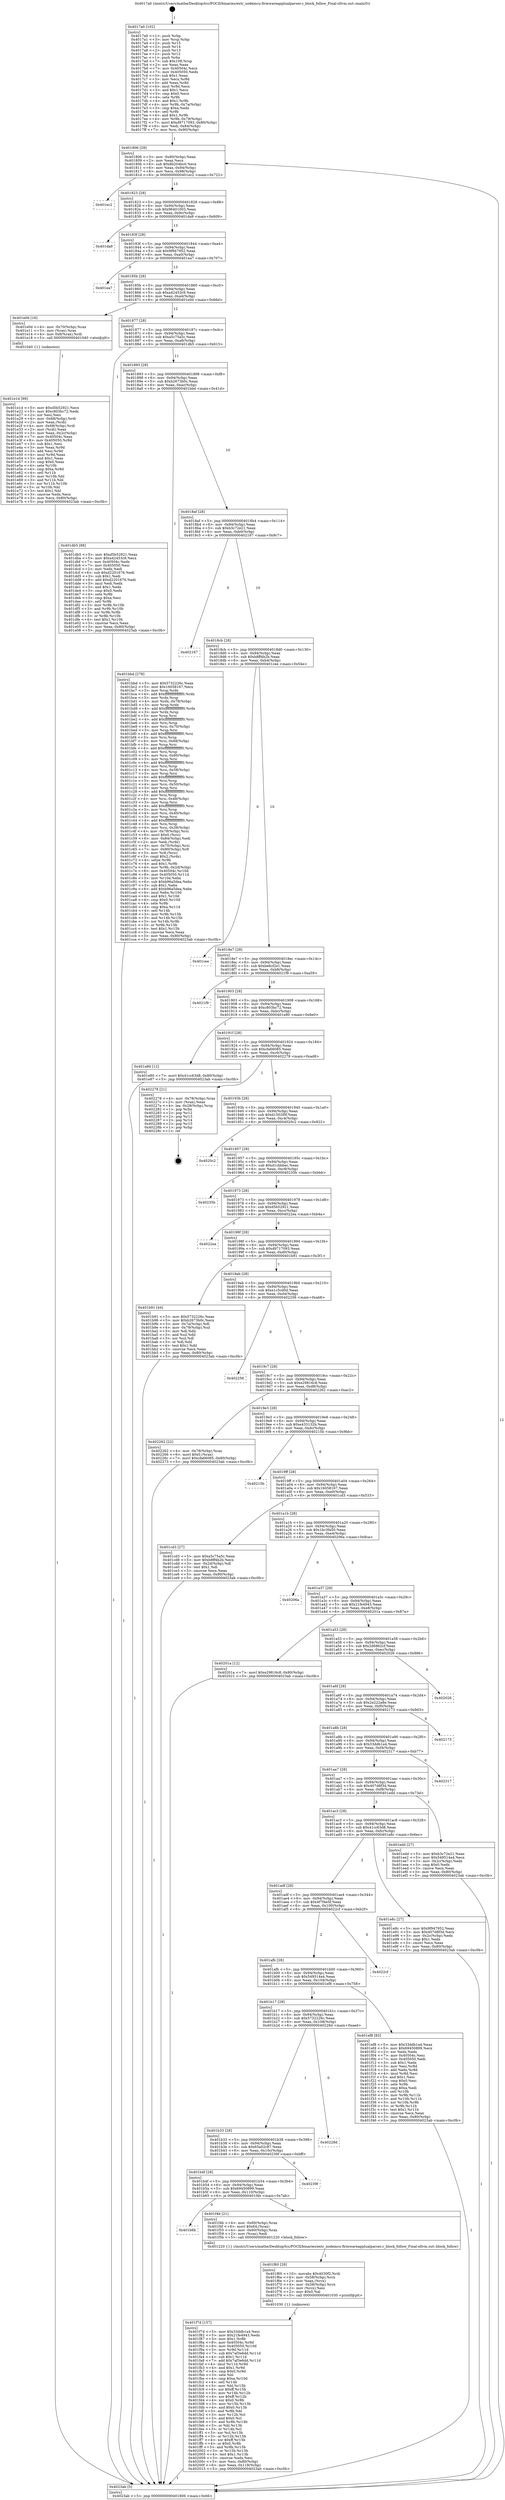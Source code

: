 digraph "0x4017a0" {
  label = "0x4017a0 (/mnt/c/Users/mathe/Desktop/tcc/POCII/binaries/extr_nodemcu-firmwareapplualparser.c_block_follow_Final-ollvm.out::main(0))"
  labelloc = "t"
  node[shape=record]

  Entry [label="",width=0.3,height=0.3,shape=circle,fillcolor=black,style=filled]
  "0x401806" [label="{
     0x401806 [29]\l
     | [instrs]\l
     &nbsp;&nbsp;0x401806 \<+3\>: mov -0x80(%rbp),%eax\l
     &nbsp;&nbsp;0x401809 \<+2\>: mov %eax,%ecx\l
     &nbsp;&nbsp;0x40180b \<+6\>: sub $0x8b204bc0,%ecx\l
     &nbsp;&nbsp;0x401811 \<+6\>: mov %eax,-0x94(%rbp)\l
     &nbsp;&nbsp;0x401817 \<+6\>: mov %ecx,-0x98(%rbp)\l
     &nbsp;&nbsp;0x40181d \<+6\>: je 0000000000401ec2 \<main+0x722\>\l
  }"]
  "0x401ec2" [label="{
     0x401ec2\l
  }", style=dashed]
  "0x401823" [label="{
     0x401823 [28]\l
     | [instrs]\l
     &nbsp;&nbsp;0x401823 \<+5\>: jmp 0000000000401828 \<main+0x88\>\l
     &nbsp;&nbsp;0x401828 \<+6\>: mov -0x94(%rbp),%eax\l
     &nbsp;&nbsp;0x40182e \<+5\>: sub $0x96401003,%eax\l
     &nbsp;&nbsp;0x401833 \<+6\>: mov %eax,-0x9c(%rbp)\l
     &nbsp;&nbsp;0x401839 \<+6\>: je 0000000000401da9 \<main+0x609\>\l
  }"]
  Exit [label="",width=0.3,height=0.3,shape=circle,fillcolor=black,style=filled,peripheries=2]
  "0x401da9" [label="{
     0x401da9\l
  }", style=dashed]
  "0x40183f" [label="{
     0x40183f [28]\l
     | [instrs]\l
     &nbsp;&nbsp;0x40183f \<+5\>: jmp 0000000000401844 \<main+0xa4\>\l
     &nbsp;&nbsp;0x401844 \<+6\>: mov -0x94(%rbp),%eax\l
     &nbsp;&nbsp;0x40184a \<+5\>: sub $0x9f947952,%eax\l
     &nbsp;&nbsp;0x40184f \<+6\>: mov %eax,-0xa0(%rbp)\l
     &nbsp;&nbsp;0x401855 \<+6\>: je 0000000000401ea7 \<main+0x707\>\l
  }"]
  "0x401f7d" [label="{
     0x401f7d [157]\l
     | [instrs]\l
     &nbsp;&nbsp;0x401f7d \<+5\>: mov $0x33ddb1a4,%esi\l
     &nbsp;&nbsp;0x401f82 \<+5\>: mov $0x21fe4943,%edx\l
     &nbsp;&nbsp;0x401f87 \<+3\>: mov $0x1,%r8b\l
     &nbsp;&nbsp;0x401f8a \<+8\>: mov 0x40504c,%r9d\l
     &nbsp;&nbsp;0x401f92 \<+8\>: mov 0x405050,%r10d\l
     &nbsp;&nbsp;0x401f9a \<+3\>: mov %r9d,%r11d\l
     &nbsp;&nbsp;0x401f9d \<+7\>: sub $0x7af3e6dd,%r11d\l
     &nbsp;&nbsp;0x401fa4 \<+4\>: sub $0x1,%r11d\l
     &nbsp;&nbsp;0x401fa8 \<+7\>: add $0x7af3e6dd,%r11d\l
     &nbsp;&nbsp;0x401faf \<+4\>: imul %r11d,%r9d\l
     &nbsp;&nbsp;0x401fb3 \<+4\>: and $0x1,%r9d\l
     &nbsp;&nbsp;0x401fb7 \<+4\>: cmp $0x0,%r9d\l
     &nbsp;&nbsp;0x401fbb \<+3\>: sete %bl\l
     &nbsp;&nbsp;0x401fbe \<+4\>: cmp $0xa,%r10d\l
     &nbsp;&nbsp;0x401fc2 \<+4\>: setl %r14b\l
     &nbsp;&nbsp;0x401fc6 \<+3\>: mov %bl,%r15b\l
     &nbsp;&nbsp;0x401fc9 \<+4\>: xor $0xff,%r15b\l
     &nbsp;&nbsp;0x401fcd \<+3\>: mov %r14b,%r12b\l
     &nbsp;&nbsp;0x401fd0 \<+4\>: xor $0xff,%r12b\l
     &nbsp;&nbsp;0x401fd4 \<+4\>: xor $0x0,%r8b\l
     &nbsp;&nbsp;0x401fd8 \<+3\>: mov %r15b,%r13b\l
     &nbsp;&nbsp;0x401fdb \<+4\>: and $0x0,%r13b\l
     &nbsp;&nbsp;0x401fdf \<+3\>: and %r8b,%bl\l
     &nbsp;&nbsp;0x401fe2 \<+3\>: mov %r12b,%cl\l
     &nbsp;&nbsp;0x401fe5 \<+3\>: and $0x0,%cl\l
     &nbsp;&nbsp;0x401fe8 \<+3\>: and %r8b,%r14b\l
     &nbsp;&nbsp;0x401feb \<+3\>: or %bl,%r13b\l
     &nbsp;&nbsp;0x401fee \<+3\>: or %r14b,%cl\l
     &nbsp;&nbsp;0x401ff1 \<+3\>: xor %cl,%r13b\l
     &nbsp;&nbsp;0x401ff4 \<+3\>: or %r12b,%r15b\l
     &nbsp;&nbsp;0x401ff7 \<+4\>: xor $0xff,%r15b\l
     &nbsp;&nbsp;0x401ffb \<+4\>: or $0x0,%r8b\l
     &nbsp;&nbsp;0x401fff \<+3\>: and %r8b,%r15b\l
     &nbsp;&nbsp;0x402002 \<+3\>: or %r15b,%r13b\l
     &nbsp;&nbsp;0x402005 \<+4\>: test $0x1,%r13b\l
     &nbsp;&nbsp;0x402009 \<+3\>: cmovne %edx,%esi\l
     &nbsp;&nbsp;0x40200c \<+3\>: mov %esi,-0x80(%rbp)\l
     &nbsp;&nbsp;0x40200f \<+6\>: mov %eax,-0x118(%rbp)\l
     &nbsp;&nbsp;0x402015 \<+5\>: jmp 00000000004023ab \<main+0xc0b\>\l
  }"]
  "0x401ea7" [label="{
     0x401ea7\l
  }", style=dashed]
  "0x40185b" [label="{
     0x40185b [28]\l
     | [instrs]\l
     &nbsp;&nbsp;0x40185b \<+5\>: jmp 0000000000401860 \<main+0xc0\>\l
     &nbsp;&nbsp;0x401860 \<+6\>: mov -0x94(%rbp),%eax\l
     &nbsp;&nbsp;0x401866 \<+5\>: sub $0xa42453c9,%eax\l
     &nbsp;&nbsp;0x40186b \<+6\>: mov %eax,-0xa4(%rbp)\l
     &nbsp;&nbsp;0x401871 \<+6\>: je 0000000000401e0d \<main+0x66d\>\l
  }"]
  "0x401f60" [label="{
     0x401f60 [29]\l
     | [instrs]\l
     &nbsp;&nbsp;0x401f60 \<+10\>: movabs $0x4030f2,%rdi\l
     &nbsp;&nbsp;0x401f6a \<+4\>: mov -0x58(%rbp),%rcx\l
     &nbsp;&nbsp;0x401f6e \<+2\>: mov %eax,(%rcx)\l
     &nbsp;&nbsp;0x401f70 \<+4\>: mov -0x58(%rbp),%rcx\l
     &nbsp;&nbsp;0x401f74 \<+2\>: mov (%rcx),%esi\l
     &nbsp;&nbsp;0x401f76 \<+2\>: mov $0x0,%al\l
     &nbsp;&nbsp;0x401f78 \<+5\>: call 0000000000401030 \<printf@plt\>\l
     | [calls]\l
     &nbsp;&nbsp;0x401030 \{1\} (unknown)\l
  }"]
  "0x401e0d" [label="{
     0x401e0d [16]\l
     | [instrs]\l
     &nbsp;&nbsp;0x401e0d \<+4\>: mov -0x70(%rbp),%rax\l
     &nbsp;&nbsp;0x401e11 \<+3\>: mov (%rax),%rax\l
     &nbsp;&nbsp;0x401e14 \<+4\>: mov 0x8(%rax),%rdi\l
     &nbsp;&nbsp;0x401e18 \<+5\>: call 0000000000401040 \<atoi@plt\>\l
     | [calls]\l
     &nbsp;&nbsp;0x401040 \{1\} (unknown)\l
  }"]
  "0x401877" [label="{
     0x401877 [28]\l
     | [instrs]\l
     &nbsp;&nbsp;0x401877 \<+5\>: jmp 000000000040187c \<main+0xdc\>\l
     &nbsp;&nbsp;0x40187c \<+6\>: mov -0x94(%rbp),%eax\l
     &nbsp;&nbsp;0x401882 \<+5\>: sub $0xa5c75a5c,%eax\l
     &nbsp;&nbsp;0x401887 \<+6\>: mov %eax,-0xa8(%rbp)\l
     &nbsp;&nbsp;0x40188d \<+6\>: je 0000000000401db5 \<main+0x615\>\l
  }"]
  "0x401b6b" [label="{
     0x401b6b\l
  }", style=dashed]
  "0x401db5" [label="{
     0x401db5 [88]\l
     | [instrs]\l
     &nbsp;&nbsp;0x401db5 \<+5\>: mov $0xd5b52921,%eax\l
     &nbsp;&nbsp;0x401dba \<+5\>: mov $0xa42453c9,%ecx\l
     &nbsp;&nbsp;0x401dbf \<+7\>: mov 0x40504c,%edx\l
     &nbsp;&nbsp;0x401dc6 \<+7\>: mov 0x405050,%esi\l
     &nbsp;&nbsp;0x401dcd \<+2\>: mov %edx,%edi\l
     &nbsp;&nbsp;0x401dcf \<+6\>: sub $0xd2201676,%edi\l
     &nbsp;&nbsp;0x401dd5 \<+3\>: sub $0x1,%edi\l
     &nbsp;&nbsp;0x401dd8 \<+6\>: add $0xd2201676,%edi\l
     &nbsp;&nbsp;0x401dde \<+3\>: imul %edi,%edx\l
     &nbsp;&nbsp;0x401de1 \<+3\>: and $0x1,%edx\l
     &nbsp;&nbsp;0x401de4 \<+3\>: cmp $0x0,%edx\l
     &nbsp;&nbsp;0x401de7 \<+4\>: sete %r8b\l
     &nbsp;&nbsp;0x401deb \<+3\>: cmp $0xa,%esi\l
     &nbsp;&nbsp;0x401dee \<+4\>: setl %r9b\l
     &nbsp;&nbsp;0x401df2 \<+3\>: mov %r8b,%r10b\l
     &nbsp;&nbsp;0x401df5 \<+3\>: and %r9b,%r10b\l
     &nbsp;&nbsp;0x401df8 \<+3\>: xor %r9b,%r8b\l
     &nbsp;&nbsp;0x401dfb \<+3\>: or %r8b,%r10b\l
     &nbsp;&nbsp;0x401dfe \<+4\>: test $0x1,%r10b\l
     &nbsp;&nbsp;0x401e02 \<+3\>: cmovne %ecx,%eax\l
     &nbsp;&nbsp;0x401e05 \<+3\>: mov %eax,-0x80(%rbp)\l
     &nbsp;&nbsp;0x401e08 \<+5\>: jmp 00000000004023ab \<main+0xc0b\>\l
  }"]
  "0x401893" [label="{
     0x401893 [28]\l
     | [instrs]\l
     &nbsp;&nbsp;0x401893 \<+5\>: jmp 0000000000401898 \<main+0xf8\>\l
     &nbsp;&nbsp;0x401898 \<+6\>: mov -0x94(%rbp),%eax\l
     &nbsp;&nbsp;0x40189e \<+5\>: sub $0xb2673b0c,%eax\l
     &nbsp;&nbsp;0x4018a3 \<+6\>: mov %eax,-0xac(%rbp)\l
     &nbsp;&nbsp;0x4018a9 \<+6\>: je 0000000000401bbd \<main+0x41d\>\l
  }"]
  "0x401f4b" [label="{
     0x401f4b [21]\l
     | [instrs]\l
     &nbsp;&nbsp;0x401f4b \<+4\>: mov -0x60(%rbp),%rax\l
     &nbsp;&nbsp;0x401f4f \<+6\>: movl $0x64,(%rax)\l
     &nbsp;&nbsp;0x401f55 \<+4\>: mov -0x60(%rbp),%rax\l
     &nbsp;&nbsp;0x401f59 \<+2\>: mov (%rax),%edi\l
     &nbsp;&nbsp;0x401f5b \<+5\>: call 0000000000401220 \<block_follow\>\l
     | [calls]\l
     &nbsp;&nbsp;0x401220 \{1\} (/mnt/c/Users/mathe/Desktop/tcc/POCII/binaries/extr_nodemcu-firmwareapplualparser.c_block_follow_Final-ollvm.out::block_follow)\l
  }"]
  "0x401bbd" [label="{
     0x401bbd [278]\l
     | [instrs]\l
     &nbsp;&nbsp;0x401bbd \<+5\>: mov $0x5732226c,%eax\l
     &nbsp;&nbsp;0x401bc2 \<+5\>: mov $0x16058167,%ecx\l
     &nbsp;&nbsp;0x401bc7 \<+3\>: mov %rsp,%rdx\l
     &nbsp;&nbsp;0x401bca \<+4\>: add $0xfffffffffffffff0,%rdx\l
     &nbsp;&nbsp;0x401bce \<+3\>: mov %rdx,%rsp\l
     &nbsp;&nbsp;0x401bd1 \<+4\>: mov %rdx,-0x78(%rbp)\l
     &nbsp;&nbsp;0x401bd5 \<+3\>: mov %rsp,%rdx\l
     &nbsp;&nbsp;0x401bd8 \<+4\>: add $0xfffffffffffffff0,%rdx\l
     &nbsp;&nbsp;0x401bdc \<+3\>: mov %rdx,%rsp\l
     &nbsp;&nbsp;0x401bdf \<+3\>: mov %rsp,%rsi\l
     &nbsp;&nbsp;0x401be2 \<+4\>: add $0xfffffffffffffff0,%rsi\l
     &nbsp;&nbsp;0x401be6 \<+3\>: mov %rsi,%rsp\l
     &nbsp;&nbsp;0x401be9 \<+4\>: mov %rsi,-0x70(%rbp)\l
     &nbsp;&nbsp;0x401bed \<+3\>: mov %rsp,%rsi\l
     &nbsp;&nbsp;0x401bf0 \<+4\>: add $0xfffffffffffffff0,%rsi\l
     &nbsp;&nbsp;0x401bf4 \<+3\>: mov %rsi,%rsp\l
     &nbsp;&nbsp;0x401bf7 \<+4\>: mov %rsi,-0x68(%rbp)\l
     &nbsp;&nbsp;0x401bfb \<+3\>: mov %rsp,%rsi\l
     &nbsp;&nbsp;0x401bfe \<+4\>: add $0xfffffffffffffff0,%rsi\l
     &nbsp;&nbsp;0x401c02 \<+3\>: mov %rsi,%rsp\l
     &nbsp;&nbsp;0x401c05 \<+4\>: mov %rsi,-0x60(%rbp)\l
     &nbsp;&nbsp;0x401c09 \<+3\>: mov %rsp,%rsi\l
     &nbsp;&nbsp;0x401c0c \<+4\>: add $0xfffffffffffffff0,%rsi\l
     &nbsp;&nbsp;0x401c10 \<+3\>: mov %rsi,%rsp\l
     &nbsp;&nbsp;0x401c13 \<+4\>: mov %rsi,-0x58(%rbp)\l
     &nbsp;&nbsp;0x401c17 \<+3\>: mov %rsp,%rsi\l
     &nbsp;&nbsp;0x401c1a \<+4\>: add $0xfffffffffffffff0,%rsi\l
     &nbsp;&nbsp;0x401c1e \<+3\>: mov %rsi,%rsp\l
     &nbsp;&nbsp;0x401c21 \<+4\>: mov %rsi,-0x50(%rbp)\l
     &nbsp;&nbsp;0x401c25 \<+3\>: mov %rsp,%rsi\l
     &nbsp;&nbsp;0x401c28 \<+4\>: add $0xfffffffffffffff0,%rsi\l
     &nbsp;&nbsp;0x401c2c \<+3\>: mov %rsi,%rsp\l
     &nbsp;&nbsp;0x401c2f \<+4\>: mov %rsi,-0x48(%rbp)\l
     &nbsp;&nbsp;0x401c33 \<+3\>: mov %rsp,%rsi\l
     &nbsp;&nbsp;0x401c36 \<+4\>: add $0xfffffffffffffff0,%rsi\l
     &nbsp;&nbsp;0x401c3a \<+3\>: mov %rsi,%rsp\l
     &nbsp;&nbsp;0x401c3d \<+4\>: mov %rsi,-0x40(%rbp)\l
     &nbsp;&nbsp;0x401c41 \<+3\>: mov %rsp,%rsi\l
     &nbsp;&nbsp;0x401c44 \<+4\>: add $0xfffffffffffffff0,%rsi\l
     &nbsp;&nbsp;0x401c48 \<+3\>: mov %rsi,%rsp\l
     &nbsp;&nbsp;0x401c4b \<+4\>: mov %rsi,-0x38(%rbp)\l
     &nbsp;&nbsp;0x401c4f \<+4\>: mov -0x78(%rbp),%rsi\l
     &nbsp;&nbsp;0x401c53 \<+6\>: movl $0x0,(%rsi)\l
     &nbsp;&nbsp;0x401c59 \<+6\>: mov -0x84(%rbp),%edi\l
     &nbsp;&nbsp;0x401c5f \<+2\>: mov %edi,(%rdx)\l
     &nbsp;&nbsp;0x401c61 \<+4\>: mov -0x70(%rbp),%rsi\l
     &nbsp;&nbsp;0x401c65 \<+7\>: mov -0x90(%rbp),%r8\l
     &nbsp;&nbsp;0x401c6c \<+3\>: mov %r8,(%rsi)\l
     &nbsp;&nbsp;0x401c6f \<+3\>: cmpl $0x2,(%rdx)\l
     &nbsp;&nbsp;0x401c72 \<+4\>: setne %r9b\l
     &nbsp;&nbsp;0x401c76 \<+4\>: and $0x1,%r9b\l
     &nbsp;&nbsp;0x401c7a \<+4\>: mov %r9b,-0x2d(%rbp)\l
     &nbsp;&nbsp;0x401c7e \<+8\>: mov 0x40504c,%r10d\l
     &nbsp;&nbsp;0x401c86 \<+8\>: mov 0x405050,%r11d\l
     &nbsp;&nbsp;0x401c8e \<+3\>: mov %r10d,%ebx\l
     &nbsp;&nbsp;0x401c91 \<+6\>: sub $0xb96a5dea,%ebx\l
     &nbsp;&nbsp;0x401c97 \<+3\>: sub $0x1,%ebx\l
     &nbsp;&nbsp;0x401c9a \<+6\>: add $0xb96a5dea,%ebx\l
     &nbsp;&nbsp;0x401ca0 \<+4\>: imul %ebx,%r10d\l
     &nbsp;&nbsp;0x401ca4 \<+4\>: and $0x1,%r10d\l
     &nbsp;&nbsp;0x401ca8 \<+4\>: cmp $0x0,%r10d\l
     &nbsp;&nbsp;0x401cac \<+4\>: sete %r9b\l
     &nbsp;&nbsp;0x401cb0 \<+4\>: cmp $0xa,%r11d\l
     &nbsp;&nbsp;0x401cb4 \<+4\>: setl %r14b\l
     &nbsp;&nbsp;0x401cb8 \<+3\>: mov %r9b,%r15b\l
     &nbsp;&nbsp;0x401cbb \<+3\>: and %r14b,%r15b\l
     &nbsp;&nbsp;0x401cbe \<+3\>: xor %r14b,%r9b\l
     &nbsp;&nbsp;0x401cc1 \<+3\>: or %r9b,%r15b\l
     &nbsp;&nbsp;0x401cc4 \<+4\>: test $0x1,%r15b\l
     &nbsp;&nbsp;0x401cc8 \<+3\>: cmovne %ecx,%eax\l
     &nbsp;&nbsp;0x401ccb \<+3\>: mov %eax,-0x80(%rbp)\l
     &nbsp;&nbsp;0x401cce \<+5\>: jmp 00000000004023ab \<main+0xc0b\>\l
  }"]
  "0x4018af" [label="{
     0x4018af [28]\l
     | [instrs]\l
     &nbsp;&nbsp;0x4018af \<+5\>: jmp 00000000004018b4 \<main+0x114\>\l
     &nbsp;&nbsp;0x4018b4 \<+6\>: mov -0x94(%rbp),%eax\l
     &nbsp;&nbsp;0x4018ba \<+5\>: sub $0xb3c72e21,%eax\l
     &nbsp;&nbsp;0x4018bf \<+6\>: mov %eax,-0xb0(%rbp)\l
     &nbsp;&nbsp;0x4018c5 \<+6\>: je 0000000000402167 \<main+0x9c7\>\l
  }"]
  "0x401b4f" [label="{
     0x401b4f [28]\l
     | [instrs]\l
     &nbsp;&nbsp;0x401b4f \<+5\>: jmp 0000000000401b54 \<main+0x3b4\>\l
     &nbsp;&nbsp;0x401b54 \<+6\>: mov -0x94(%rbp),%eax\l
     &nbsp;&nbsp;0x401b5a \<+5\>: sub $0x69450899,%eax\l
     &nbsp;&nbsp;0x401b5f \<+6\>: mov %eax,-0x110(%rbp)\l
     &nbsp;&nbsp;0x401b65 \<+6\>: je 0000000000401f4b \<main+0x7ab\>\l
  }"]
  "0x402167" [label="{
     0x402167\l
  }", style=dashed]
  "0x4018cb" [label="{
     0x4018cb [28]\l
     | [instrs]\l
     &nbsp;&nbsp;0x4018cb \<+5\>: jmp 00000000004018d0 \<main+0x130\>\l
     &nbsp;&nbsp;0x4018d0 \<+6\>: mov -0x94(%rbp),%eax\l
     &nbsp;&nbsp;0x4018d6 \<+5\>: sub $0xb8ff4b2b,%eax\l
     &nbsp;&nbsp;0x4018db \<+6\>: mov %eax,-0xb4(%rbp)\l
     &nbsp;&nbsp;0x4018e1 \<+6\>: je 0000000000401cee \<main+0x54e\>\l
  }"]
  "0x40239f" [label="{
     0x40239f\l
  }", style=dashed]
  "0x401cee" [label="{
     0x401cee\l
  }", style=dashed]
  "0x4018e7" [label="{
     0x4018e7 [28]\l
     | [instrs]\l
     &nbsp;&nbsp;0x4018e7 \<+5\>: jmp 00000000004018ec \<main+0x14c\>\l
     &nbsp;&nbsp;0x4018ec \<+6\>: mov -0x94(%rbp),%eax\l
     &nbsp;&nbsp;0x4018f2 \<+5\>: sub $0xbe6cf2e1,%eax\l
     &nbsp;&nbsp;0x4018f7 \<+6\>: mov %eax,-0xb8(%rbp)\l
     &nbsp;&nbsp;0x4018fd \<+6\>: je 00000000004021f9 \<main+0xa59\>\l
  }"]
  "0x401b33" [label="{
     0x401b33 [28]\l
     | [instrs]\l
     &nbsp;&nbsp;0x401b33 \<+5\>: jmp 0000000000401b38 \<main+0x398\>\l
     &nbsp;&nbsp;0x401b38 \<+6\>: mov -0x94(%rbp),%eax\l
     &nbsp;&nbsp;0x401b3e \<+5\>: sub $0x65a02c87,%eax\l
     &nbsp;&nbsp;0x401b43 \<+6\>: mov %eax,-0x10c(%rbp)\l
     &nbsp;&nbsp;0x401b49 \<+6\>: je 000000000040239f \<main+0xbff\>\l
  }"]
  "0x4021f9" [label="{
     0x4021f9\l
  }", style=dashed]
  "0x401903" [label="{
     0x401903 [28]\l
     | [instrs]\l
     &nbsp;&nbsp;0x401903 \<+5\>: jmp 0000000000401908 \<main+0x168\>\l
     &nbsp;&nbsp;0x401908 \<+6\>: mov -0x94(%rbp),%eax\l
     &nbsp;&nbsp;0x40190e \<+5\>: sub $0xc803bc72,%eax\l
     &nbsp;&nbsp;0x401913 \<+6\>: mov %eax,-0xbc(%rbp)\l
     &nbsp;&nbsp;0x401919 \<+6\>: je 0000000000401e80 \<main+0x6e0\>\l
  }"]
  "0x40228d" [label="{
     0x40228d\l
  }", style=dashed]
  "0x401e80" [label="{
     0x401e80 [12]\l
     | [instrs]\l
     &nbsp;&nbsp;0x401e80 \<+7\>: movl $0x41cc63d8,-0x80(%rbp)\l
     &nbsp;&nbsp;0x401e87 \<+5\>: jmp 00000000004023ab \<main+0xc0b\>\l
  }"]
  "0x40191f" [label="{
     0x40191f [28]\l
     | [instrs]\l
     &nbsp;&nbsp;0x40191f \<+5\>: jmp 0000000000401924 \<main+0x184\>\l
     &nbsp;&nbsp;0x401924 \<+6\>: mov -0x94(%rbp),%eax\l
     &nbsp;&nbsp;0x40192a \<+5\>: sub $0xcfa66085,%eax\l
     &nbsp;&nbsp;0x40192f \<+6\>: mov %eax,-0xc0(%rbp)\l
     &nbsp;&nbsp;0x401935 \<+6\>: je 0000000000402278 \<main+0xad8\>\l
  }"]
  "0x401b17" [label="{
     0x401b17 [28]\l
     | [instrs]\l
     &nbsp;&nbsp;0x401b17 \<+5\>: jmp 0000000000401b1c \<main+0x37c\>\l
     &nbsp;&nbsp;0x401b1c \<+6\>: mov -0x94(%rbp),%eax\l
     &nbsp;&nbsp;0x401b22 \<+5\>: sub $0x5732226c,%eax\l
     &nbsp;&nbsp;0x401b27 \<+6\>: mov %eax,-0x108(%rbp)\l
     &nbsp;&nbsp;0x401b2d \<+6\>: je 000000000040228d \<main+0xaed\>\l
  }"]
  "0x402278" [label="{
     0x402278 [21]\l
     | [instrs]\l
     &nbsp;&nbsp;0x402278 \<+4\>: mov -0x78(%rbp),%rax\l
     &nbsp;&nbsp;0x40227c \<+2\>: mov (%rax),%eax\l
     &nbsp;&nbsp;0x40227e \<+4\>: lea -0x28(%rbp),%rsp\l
     &nbsp;&nbsp;0x402282 \<+1\>: pop %rbx\l
     &nbsp;&nbsp;0x402283 \<+2\>: pop %r12\l
     &nbsp;&nbsp;0x402285 \<+2\>: pop %r13\l
     &nbsp;&nbsp;0x402287 \<+2\>: pop %r14\l
     &nbsp;&nbsp;0x402289 \<+2\>: pop %r15\l
     &nbsp;&nbsp;0x40228b \<+1\>: pop %rbp\l
     &nbsp;&nbsp;0x40228c \<+1\>: ret\l
  }"]
  "0x40193b" [label="{
     0x40193b [28]\l
     | [instrs]\l
     &nbsp;&nbsp;0x40193b \<+5\>: jmp 0000000000401940 \<main+0x1a0\>\l
     &nbsp;&nbsp;0x401940 \<+6\>: mov -0x94(%rbp),%eax\l
     &nbsp;&nbsp;0x401946 \<+5\>: sub $0xd1502f0f,%eax\l
     &nbsp;&nbsp;0x40194b \<+6\>: mov %eax,-0xc4(%rbp)\l
     &nbsp;&nbsp;0x401951 \<+6\>: je 00000000004020c2 \<main+0x922\>\l
  }"]
  "0x401ef8" [label="{
     0x401ef8 [83]\l
     | [instrs]\l
     &nbsp;&nbsp;0x401ef8 \<+5\>: mov $0x33ddb1a4,%eax\l
     &nbsp;&nbsp;0x401efd \<+5\>: mov $0x69450899,%ecx\l
     &nbsp;&nbsp;0x401f02 \<+2\>: xor %edx,%edx\l
     &nbsp;&nbsp;0x401f04 \<+7\>: mov 0x40504c,%esi\l
     &nbsp;&nbsp;0x401f0b \<+7\>: mov 0x405050,%edi\l
     &nbsp;&nbsp;0x401f12 \<+3\>: sub $0x1,%edx\l
     &nbsp;&nbsp;0x401f15 \<+3\>: mov %esi,%r8d\l
     &nbsp;&nbsp;0x401f18 \<+3\>: add %edx,%r8d\l
     &nbsp;&nbsp;0x401f1b \<+4\>: imul %r8d,%esi\l
     &nbsp;&nbsp;0x401f1f \<+3\>: and $0x1,%esi\l
     &nbsp;&nbsp;0x401f22 \<+3\>: cmp $0x0,%esi\l
     &nbsp;&nbsp;0x401f25 \<+4\>: sete %r9b\l
     &nbsp;&nbsp;0x401f29 \<+3\>: cmp $0xa,%edi\l
     &nbsp;&nbsp;0x401f2c \<+4\>: setl %r10b\l
     &nbsp;&nbsp;0x401f30 \<+3\>: mov %r9b,%r11b\l
     &nbsp;&nbsp;0x401f33 \<+3\>: and %r10b,%r11b\l
     &nbsp;&nbsp;0x401f36 \<+3\>: xor %r10b,%r9b\l
     &nbsp;&nbsp;0x401f39 \<+3\>: or %r9b,%r11b\l
     &nbsp;&nbsp;0x401f3c \<+4\>: test $0x1,%r11b\l
     &nbsp;&nbsp;0x401f40 \<+3\>: cmovne %ecx,%eax\l
     &nbsp;&nbsp;0x401f43 \<+3\>: mov %eax,-0x80(%rbp)\l
     &nbsp;&nbsp;0x401f46 \<+5\>: jmp 00000000004023ab \<main+0xc0b\>\l
  }"]
  "0x4020c2" [label="{
     0x4020c2\l
  }", style=dashed]
  "0x401957" [label="{
     0x401957 [28]\l
     | [instrs]\l
     &nbsp;&nbsp;0x401957 \<+5\>: jmp 000000000040195c \<main+0x1bc\>\l
     &nbsp;&nbsp;0x40195c \<+6\>: mov -0x94(%rbp),%eax\l
     &nbsp;&nbsp;0x401962 \<+5\>: sub $0xd1cbbbec,%eax\l
     &nbsp;&nbsp;0x401967 \<+6\>: mov %eax,-0xc8(%rbp)\l
     &nbsp;&nbsp;0x40196d \<+6\>: je 000000000040235b \<main+0xbbb\>\l
  }"]
  "0x401afb" [label="{
     0x401afb [28]\l
     | [instrs]\l
     &nbsp;&nbsp;0x401afb \<+5\>: jmp 0000000000401b00 \<main+0x360\>\l
     &nbsp;&nbsp;0x401b00 \<+6\>: mov -0x94(%rbp),%eax\l
     &nbsp;&nbsp;0x401b06 \<+5\>: sub $0x549514a4,%eax\l
     &nbsp;&nbsp;0x401b0b \<+6\>: mov %eax,-0x104(%rbp)\l
     &nbsp;&nbsp;0x401b11 \<+6\>: je 0000000000401ef8 \<main+0x758\>\l
  }"]
  "0x40235b" [label="{
     0x40235b\l
  }", style=dashed]
  "0x401973" [label="{
     0x401973 [28]\l
     | [instrs]\l
     &nbsp;&nbsp;0x401973 \<+5\>: jmp 0000000000401978 \<main+0x1d8\>\l
     &nbsp;&nbsp;0x401978 \<+6\>: mov -0x94(%rbp),%eax\l
     &nbsp;&nbsp;0x40197e \<+5\>: sub $0xd5b52921,%eax\l
     &nbsp;&nbsp;0x401983 \<+6\>: mov %eax,-0xcc(%rbp)\l
     &nbsp;&nbsp;0x401989 \<+6\>: je 00000000004022ea \<main+0xb4a\>\l
  }"]
  "0x4022cf" [label="{
     0x4022cf\l
  }", style=dashed]
  "0x4022ea" [label="{
     0x4022ea\l
  }", style=dashed]
  "0x40198f" [label="{
     0x40198f [28]\l
     | [instrs]\l
     &nbsp;&nbsp;0x40198f \<+5\>: jmp 0000000000401994 \<main+0x1f4\>\l
     &nbsp;&nbsp;0x401994 \<+6\>: mov -0x94(%rbp),%eax\l
     &nbsp;&nbsp;0x40199a \<+5\>: sub $0xd9717093,%eax\l
     &nbsp;&nbsp;0x40199f \<+6\>: mov %eax,-0xd0(%rbp)\l
     &nbsp;&nbsp;0x4019a5 \<+6\>: je 0000000000401b91 \<main+0x3f1\>\l
  }"]
  "0x401adf" [label="{
     0x401adf [28]\l
     | [instrs]\l
     &nbsp;&nbsp;0x401adf \<+5\>: jmp 0000000000401ae4 \<main+0x344\>\l
     &nbsp;&nbsp;0x401ae4 \<+6\>: mov -0x94(%rbp),%eax\l
     &nbsp;&nbsp;0x401aea \<+5\>: sub $0x4f7f4e5f,%eax\l
     &nbsp;&nbsp;0x401aef \<+6\>: mov %eax,-0x100(%rbp)\l
     &nbsp;&nbsp;0x401af5 \<+6\>: je 00000000004022cf \<main+0xb2f\>\l
  }"]
  "0x401b91" [label="{
     0x401b91 [44]\l
     | [instrs]\l
     &nbsp;&nbsp;0x401b91 \<+5\>: mov $0x5732226c,%eax\l
     &nbsp;&nbsp;0x401b96 \<+5\>: mov $0xb2673b0c,%ecx\l
     &nbsp;&nbsp;0x401b9b \<+3\>: mov -0x7a(%rbp),%dl\l
     &nbsp;&nbsp;0x401b9e \<+4\>: mov -0x79(%rbp),%sil\l
     &nbsp;&nbsp;0x401ba2 \<+3\>: mov %dl,%dil\l
     &nbsp;&nbsp;0x401ba5 \<+3\>: and %sil,%dil\l
     &nbsp;&nbsp;0x401ba8 \<+3\>: xor %sil,%dl\l
     &nbsp;&nbsp;0x401bab \<+3\>: or %dl,%dil\l
     &nbsp;&nbsp;0x401bae \<+4\>: test $0x1,%dil\l
     &nbsp;&nbsp;0x401bb2 \<+3\>: cmovne %ecx,%eax\l
     &nbsp;&nbsp;0x401bb5 \<+3\>: mov %eax,-0x80(%rbp)\l
     &nbsp;&nbsp;0x401bb8 \<+5\>: jmp 00000000004023ab \<main+0xc0b\>\l
  }"]
  "0x4019ab" [label="{
     0x4019ab [28]\l
     | [instrs]\l
     &nbsp;&nbsp;0x4019ab \<+5\>: jmp 00000000004019b0 \<main+0x210\>\l
     &nbsp;&nbsp;0x4019b0 \<+6\>: mov -0x94(%rbp),%eax\l
     &nbsp;&nbsp;0x4019b6 \<+5\>: sub $0xe1c5cd0d,%eax\l
     &nbsp;&nbsp;0x4019bb \<+6\>: mov %eax,-0xd4(%rbp)\l
     &nbsp;&nbsp;0x4019c1 \<+6\>: je 0000000000402256 \<main+0xab6\>\l
  }"]
  "0x4023ab" [label="{
     0x4023ab [5]\l
     | [instrs]\l
     &nbsp;&nbsp;0x4023ab \<+5\>: jmp 0000000000401806 \<main+0x66\>\l
  }"]
  "0x4017a0" [label="{
     0x4017a0 [102]\l
     | [instrs]\l
     &nbsp;&nbsp;0x4017a0 \<+1\>: push %rbp\l
     &nbsp;&nbsp;0x4017a1 \<+3\>: mov %rsp,%rbp\l
     &nbsp;&nbsp;0x4017a4 \<+2\>: push %r15\l
     &nbsp;&nbsp;0x4017a6 \<+2\>: push %r14\l
     &nbsp;&nbsp;0x4017a8 \<+2\>: push %r13\l
     &nbsp;&nbsp;0x4017aa \<+2\>: push %r12\l
     &nbsp;&nbsp;0x4017ac \<+1\>: push %rbx\l
     &nbsp;&nbsp;0x4017ad \<+7\>: sub $0x108,%rsp\l
     &nbsp;&nbsp;0x4017b4 \<+2\>: xor %eax,%eax\l
     &nbsp;&nbsp;0x4017b6 \<+7\>: mov 0x40504c,%ecx\l
     &nbsp;&nbsp;0x4017bd \<+7\>: mov 0x405050,%edx\l
     &nbsp;&nbsp;0x4017c4 \<+3\>: sub $0x1,%eax\l
     &nbsp;&nbsp;0x4017c7 \<+3\>: mov %ecx,%r8d\l
     &nbsp;&nbsp;0x4017ca \<+3\>: add %eax,%r8d\l
     &nbsp;&nbsp;0x4017cd \<+4\>: imul %r8d,%ecx\l
     &nbsp;&nbsp;0x4017d1 \<+3\>: and $0x1,%ecx\l
     &nbsp;&nbsp;0x4017d4 \<+3\>: cmp $0x0,%ecx\l
     &nbsp;&nbsp;0x4017d7 \<+4\>: sete %r9b\l
     &nbsp;&nbsp;0x4017db \<+4\>: and $0x1,%r9b\l
     &nbsp;&nbsp;0x4017df \<+4\>: mov %r9b,-0x7a(%rbp)\l
     &nbsp;&nbsp;0x4017e3 \<+3\>: cmp $0xa,%edx\l
     &nbsp;&nbsp;0x4017e6 \<+4\>: setl %r9b\l
     &nbsp;&nbsp;0x4017ea \<+4\>: and $0x1,%r9b\l
     &nbsp;&nbsp;0x4017ee \<+4\>: mov %r9b,-0x79(%rbp)\l
     &nbsp;&nbsp;0x4017f2 \<+7\>: movl $0xd9717093,-0x80(%rbp)\l
     &nbsp;&nbsp;0x4017f9 \<+6\>: mov %edi,-0x84(%rbp)\l
     &nbsp;&nbsp;0x4017ff \<+7\>: mov %rsi,-0x90(%rbp)\l
  }"]
  "0x401e8c" [label="{
     0x401e8c [27]\l
     | [instrs]\l
     &nbsp;&nbsp;0x401e8c \<+5\>: mov $0x9f947952,%eax\l
     &nbsp;&nbsp;0x401e91 \<+5\>: mov $0x407d8f3d,%ecx\l
     &nbsp;&nbsp;0x401e96 \<+3\>: mov -0x2c(%rbp),%edx\l
     &nbsp;&nbsp;0x401e99 \<+3\>: cmp $0x1,%edx\l
     &nbsp;&nbsp;0x401e9c \<+3\>: cmovl %ecx,%eax\l
     &nbsp;&nbsp;0x401e9f \<+3\>: mov %eax,-0x80(%rbp)\l
     &nbsp;&nbsp;0x401ea2 \<+5\>: jmp 00000000004023ab \<main+0xc0b\>\l
  }"]
  "0x401ac3" [label="{
     0x401ac3 [28]\l
     | [instrs]\l
     &nbsp;&nbsp;0x401ac3 \<+5\>: jmp 0000000000401ac8 \<main+0x328\>\l
     &nbsp;&nbsp;0x401ac8 \<+6\>: mov -0x94(%rbp),%eax\l
     &nbsp;&nbsp;0x401ace \<+5\>: sub $0x41cc63d8,%eax\l
     &nbsp;&nbsp;0x401ad3 \<+6\>: mov %eax,-0xfc(%rbp)\l
     &nbsp;&nbsp;0x401ad9 \<+6\>: je 0000000000401e8c \<main+0x6ec\>\l
  }"]
  "0x402256" [label="{
     0x402256\l
  }", style=dashed]
  "0x4019c7" [label="{
     0x4019c7 [28]\l
     | [instrs]\l
     &nbsp;&nbsp;0x4019c7 \<+5\>: jmp 00000000004019cc \<main+0x22c\>\l
     &nbsp;&nbsp;0x4019cc \<+6\>: mov -0x94(%rbp),%eax\l
     &nbsp;&nbsp;0x4019d2 \<+5\>: sub $0xe29816c8,%eax\l
     &nbsp;&nbsp;0x4019d7 \<+6\>: mov %eax,-0xd8(%rbp)\l
     &nbsp;&nbsp;0x4019dd \<+6\>: je 0000000000402262 \<main+0xac2\>\l
  }"]
  "0x401edd" [label="{
     0x401edd [27]\l
     | [instrs]\l
     &nbsp;&nbsp;0x401edd \<+5\>: mov $0xb3c72e21,%eax\l
     &nbsp;&nbsp;0x401ee2 \<+5\>: mov $0x549514a4,%ecx\l
     &nbsp;&nbsp;0x401ee7 \<+3\>: mov -0x2c(%rbp),%edx\l
     &nbsp;&nbsp;0x401eea \<+3\>: cmp $0x0,%edx\l
     &nbsp;&nbsp;0x401eed \<+3\>: cmove %ecx,%eax\l
     &nbsp;&nbsp;0x401ef0 \<+3\>: mov %eax,-0x80(%rbp)\l
     &nbsp;&nbsp;0x401ef3 \<+5\>: jmp 00000000004023ab \<main+0xc0b\>\l
  }"]
  "0x402262" [label="{
     0x402262 [22]\l
     | [instrs]\l
     &nbsp;&nbsp;0x402262 \<+4\>: mov -0x78(%rbp),%rax\l
     &nbsp;&nbsp;0x402266 \<+6\>: movl $0x0,(%rax)\l
     &nbsp;&nbsp;0x40226c \<+7\>: movl $0xcfa66085,-0x80(%rbp)\l
     &nbsp;&nbsp;0x402273 \<+5\>: jmp 00000000004023ab \<main+0xc0b\>\l
  }"]
  "0x4019e3" [label="{
     0x4019e3 [28]\l
     | [instrs]\l
     &nbsp;&nbsp;0x4019e3 \<+5\>: jmp 00000000004019e8 \<main+0x248\>\l
     &nbsp;&nbsp;0x4019e8 \<+6\>: mov -0x94(%rbp),%eax\l
     &nbsp;&nbsp;0x4019ee \<+5\>: sub $0xe433132b,%eax\l
     &nbsp;&nbsp;0x4019f3 \<+6\>: mov %eax,-0xdc(%rbp)\l
     &nbsp;&nbsp;0x4019f9 \<+6\>: je 000000000040215b \<main+0x9bb\>\l
  }"]
  "0x401aa7" [label="{
     0x401aa7 [28]\l
     | [instrs]\l
     &nbsp;&nbsp;0x401aa7 \<+5\>: jmp 0000000000401aac \<main+0x30c\>\l
     &nbsp;&nbsp;0x401aac \<+6\>: mov -0x94(%rbp),%eax\l
     &nbsp;&nbsp;0x401ab2 \<+5\>: sub $0x407d8f3d,%eax\l
     &nbsp;&nbsp;0x401ab7 \<+6\>: mov %eax,-0xf8(%rbp)\l
     &nbsp;&nbsp;0x401abd \<+6\>: je 0000000000401edd \<main+0x73d\>\l
  }"]
  "0x40215b" [label="{
     0x40215b\l
  }", style=dashed]
  "0x4019ff" [label="{
     0x4019ff [28]\l
     | [instrs]\l
     &nbsp;&nbsp;0x4019ff \<+5\>: jmp 0000000000401a04 \<main+0x264\>\l
     &nbsp;&nbsp;0x401a04 \<+6\>: mov -0x94(%rbp),%eax\l
     &nbsp;&nbsp;0x401a0a \<+5\>: sub $0x16058167,%eax\l
     &nbsp;&nbsp;0x401a0f \<+6\>: mov %eax,-0xe0(%rbp)\l
     &nbsp;&nbsp;0x401a15 \<+6\>: je 0000000000401cd3 \<main+0x533\>\l
  }"]
  "0x402317" [label="{
     0x402317\l
  }", style=dashed]
  "0x401cd3" [label="{
     0x401cd3 [27]\l
     | [instrs]\l
     &nbsp;&nbsp;0x401cd3 \<+5\>: mov $0xa5c75a5c,%eax\l
     &nbsp;&nbsp;0x401cd8 \<+5\>: mov $0xb8ff4b2b,%ecx\l
     &nbsp;&nbsp;0x401cdd \<+3\>: mov -0x2d(%rbp),%dl\l
     &nbsp;&nbsp;0x401ce0 \<+3\>: test $0x1,%dl\l
     &nbsp;&nbsp;0x401ce3 \<+3\>: cmovne %ecx,%eax\l
     &nbsp;&nbsp;0x401ce6 \<+3\>: mov %eax,-0x80(%rbp)\l
     &nbsp;&nbsp;0x401ce9 \<+5\>: jmp 00000000004023ab \<main+0xc0b\>\l
  }"]
  "0x401a1b" [label="{
     0x401a1b [28]\l
     | [instrs]\l
     &nbsp;&nbsp;0x401a1b \<+5\>: jmp 0000000000401a20 \<main+0x280\>\l
     &nbsp;&nbsp;0x401a20 \<+6\>: mov -0x94(%rbp),%eax\l
     &nbsp;&nbsp;0x401a26 \<+5\>: sub $0x1bc3fa50,%eax\l
     &nbsp;&nbsp;0x401a2b \<+6\>: mov %eax,-0xe4(%rbp)\l
     &nbsp;&nbsp;0x401a31 \<+6\>: je 000000000040206a \<main+0x8ca\>\l
  }"]
  "0x401e1d" [label="{
     0x401e1d [99]\l
     | [instrs]\l
     &nbsp;&nbsp;0x401e1d \<+5\>: mov $0xd5b52921,%ecx\l
     &nbsp;&nbsp;0x401e22 \<+5\>: mov $0xc803bc72,%edx\l
     &nbsp;&nbsp;0x401e27 \<+2\>: xor %esi,%esi\l
     &nbsp;&nbsp;0x401e29 \<+4\>: mov -0x68(%rbp),%rdi\l
     &nbsp;&nbsp;0x401e2d \<+2\>: mov %eax,(%rdi)\l
     &nbsp;&nbsp;0x401e2f \<+4\>: mov -0x68(%rbp),%rdi\l
     &nbsp;&nbsp;0x401e33 \<+2\>: mov (%rdi),%eax\l
     &nbsp;&nbsp;0x401e35 \<+3\>: mov %eax,-0x2c(%rbp)\l
     &nbsp;&nbsp;0x401e38 \<+7\>: mov 0x40504c,%eax\l
     &nbsp;&nbsp;0x401e3f \<+8\>: mov 0x405050,%r8d\l
     &nbsp;&nbsp;0x401e47 \<+3\>: sub $0x1,%esi\l
     &nbsp;&nbsp;0x401e4a \<+3\>: mov %eax,%r9d\l
     &nbsp;&nbsp;0x401e4d \<+3\>: add %esi,%r9d\l
     &nbsp;&nbsp;0x401e50 \<+4\>: imul %r9d,%eax\l
     &nbsp;&nbsp;0x401e54 \<+3\>: and $0x1,%eax\l
     &nbsp;&nbsp;0x401e57 \<+3\>: cmp $0x0,%eax\l
     &nbsp;&nbsp;0x401e5a \<+4\>: sete %r10b\l
     &nbsp;&nbsp;0x401e5e \<+4\>: cmp $0xa,%r8d\l
     &nbsp;&nbsp;0x401e62 \<+4\>: setl %r11b\l
     &nbsp;&nbsp;0x401e66 \<+3\>: mov %r10b,%bl\l
     &nbsp;&nbsp;0x401e69 \<+3\>: and %r11b,%bl\l
     &nbsp;&nbsp;0x401e6c \<+3\>: xor %r11b,%r10b\l
     &nbsp;&nbsp;0x401e6f \<+3\>: or %r10b,%bl\l
     &nbsp;&nbsp;0x401e72 \<+3\>: test $0x1,%bl\l
     &nbsp;&nbsp;0x401e75 \<+3\>: cmovne %edx,%ecx\l
     &nbsp;&nbsp;0x401e78 \<+3\>: mov %ecx,-0x80(%rbp)\l
     &nbsp;&nbsp;0x401e7b \<+5\>: jmp 00000000004023ab \<main+0xc0b\>\l
  }"]
  "0x401a8b" [label="{
     0x401a8b [28]\l
     | [instrs]\l
     &nbsp;&nbsp;0x401a8b \<+5\>: jmp 0000000000401a90 \<main+0x2f0\>\l
     &nbsp;&nbsp;0x401a90 \<+6\>: mov -0x94(%rbp),%eax\l
     &nbsp;&nbsp;0x401a96 \<+5\>: sub $0x33ddb1a4,%eax\l
     &nbsp;&nbsp;0x401a9b \<+6\>: mov %eax,-0xf4(%rbp)\l
     &nbsp;&nbsp;0x401aa1 \<+6\>: je 0000000000402317 \<main+0xb77\>\l
  }"]
  "0x40206a" [label="{
     0x40206a\l
  }", style=dashed]
  "0x401a37" [label="{
     0x401a37 [28]\l
     | [instrs]\l
     &nbsp;&nbsp;0x401a37 \<+5\>: jmp 0000000000401a3c \<main+0x29c\>\l
     &nbsp;&nbsp;0x401a3c \<+6\>: mov -0x94(%rbp),%eax\l
     &nbsp;&nbsp;0x401a42 \<+5\>: sub $0x21fe4943,%eax\l
     &nbsp;&nbsp;0x401a47 \<+6\>: mov %eax,-0xe8(%rbp)\l
     &nbsp;&nbsp;0x401a4d \<+6\>: je 000000000040201a \<main+0x87a\>\l
  }"]
  "0x402173" [label="{
     0x402173\l
  }", style=dashed]
  "0x40201a" [label="{
     0x40201a [12]\l
     | [instrs]\l
     &nbsp;&nbsp;0x40201a \<+7\>: movl $0xe29816c8,-0x80(%rbp)\l
     &nbsp;&nbsp;0x402021 \<+5\>: jmp 00000000004023ab \<main+0xc0b\>\l
  }"]
  "0x401a53" [label="{
     0x401a53 [28]\l
     | [instrs]\l
     &nbsp;&nbsp;0x401a53 \<+5\>: jmp 0000000000401a58 \<main+0x2b8\>\l
     &nbsp;&nbsp;0x401a58 \<+6\>: mov -0x94(%rbp),%eax\l
     &nbsp;&nbsp;0x401a5e \<+5\>: sub $0x2d6862cf,%eax\l
     &nbsp;&nbsp;0x401a63 \<+6\>: mov %eax,-0xec(%rbp)\l
     &nbsp;&nbsp;0x401a69 \<+6\>: je 0000000000402026 \<main+0x886\>\l
  }"]
  "0x401a6f" [label="{
     0x401a6f [28]\l
     | [instrs]\l
     &nbsp;&nbsp;0x401a6f \<+5\>: jmp 0000000000401a74 \<main+0x2d4\>\l
     &nbsp;&nbsp;0x401a74 \<+6\>: mov -0x94(%rbp),%eax\l
     &nbsp;&nbsp;0x401a7a \<+5\>: sub $0x2e222a8e,%eax\l
     &nbsp;&nbsp;0x401a7f \<+6\>: mov %eax,-0xf0(%rbp)\l
     &nbsp;&nbsp;0x401a85 \<+6\>: je 0000000000402173 \<main+0x9d3\>\l
  }"]
  "0x402026" [label="{
     0x402026\l
  }", style=dashed]
  Entry -> "0x4017a0" [label=" 1"]
  "0x401806" -> "0x401ec2" [label=" 0"]
  "0x401806" -> "0x401823" [label=" 13"]
  "0x402278" -> Exit [label=" 1"]
  "0x401823" -> "0x401da9" [label=" 0"]
  "0x401823" -> "0x40183f" [label=" 13"]
  "0x402262" -> "0x4023ab" [label=" 1"]
  "0x40183f" -> "0x401ea7" [label=" 0"]
  "0x40183f" -> "0x40185b" [label=" 13"]
  "0x40201a" -> "0x4023ab" [label=" 1"]
  "0x40185b" -> "0x401e0d" [label=" 1"]
  "0x40185b" -> "0x401877" [label=" 12"]
  "0x401f7d" -> "0x4023ab" [label=" 1"]
  "0x401877" -> "0x401db5" [label=" 1"]
  "0x401877" -> "0x401893" [label=" 11"]
  "0x401f60" -> "0x401f7d" [label=" 1"]
  "0x401893" -> "0x401bbd" [label=" 1"]
  "0x401893" -> "0x4018af" [label=" 10"]
  "0x401f4b" -> "0x401f60" [label=" 1"]
  "0x4018af" -> "0x402167" [label=" 0"]
  "0x4018af" -> "0x4018cb" [label=" 10"]
  "0x401b4f" -> "0x401f4b" [label=" 1"]
  "0x4018cb" -> "0x401cee" [label=" 0"]
  "0x4018cb" -> "0x4018e7" [label=" 10"]
  "0x401b4f" -> "0x401b6b" [label=" 0"]
  "0x4018e7" -> "0x4021f9" [label=" 0"]
  "0x4018e7" -> "0x401903" [label=" 10"]
  "0x401b33" -> "0x40239f" [label=" 0"]
  "0x401903" -> "0x401e80" [label=" 1"]
  "0x401903" -> "0x40191f" [label=" 9"]
  "0x401b33" -> "0x401b4f" [label=" 1"]
  "0x40191f" -> "0x402278" [label=" 1"]
  "0x40191f" -> "0x40193b" [label=" 8"]
  "0x401b17" -> "0x40228d" [label=" 0"]
  "0x40193b" -> "0x4020c2" [label=" 0"]
  "0x40193b" -> "0x401957" [label=" 8"]
  "0x401b17" -> "0x401b33" [label=" 1"]
  "0x401957" -> "0x40235b" [label=" 0"]
  "0x401957" -> "0x401973" [label=" 8"]
  "0x401afb" -> "0x401b17" [label=" 1"]
  "0x401973" -> "0x4022ea" [label=" 0"]
  "0x401973" -> "0x40198f" [label=" 8"]
  "0x401afb" -> "0x401ef8" [label=" 1"]
  "0x40198f" -> "0x401b91" [label=" 1"]
  "0x40198f" -> "0x4019ab" [label=" 7"]
  "0x401b91" -> "0x4023ab" [label=" 1"]
  "0x4017a0" -> "0x401806" [label=" 1"]
  "0x4023ab" -> "0x401806" [label=" 12"]
  "0x401adf" -> "0x401afb" [label=" 2"]
  "0x401bbd" -> "0x4023ab" [label=" 1"]
  "0x401adf" -> "0x4022cf" [label=" 0"]
  "0x4019ab" -> "0x402256" [label=" 0"]
  "0x4019ab" -> "0x4019c7" [label=" 7"]
  "0x401edd" -> "0x4023ab" [label=" 1"]
  "0x4019c7" -> "0x402262" [label=" 1"]
  "0x4019c7" -> "0x4019e3" [label=" 6"]
  "0x401e8c" -> "0x4023ab" [label=" 1"]
  "0x4019e3" -> "0x40215b" [label=" 0"]
  "0x4019e3" -> "0x4019ff" [label=" 6"]
  "0x401ac3" -> "0x401e8c" [label=" 1"]
  "0x4019ff" -> "0x401cd3" [label=" 1"]
  "0x4019ff" -> "0x401a1b" [label=" 5"]
  "0x401cd3" -> "0x4023ab" [label=" 1"]
  "0x401db5" -> "0x4023ab" [label=" 1"]
  "0x401e0d" -> "0x401e1d" [label=" 1"]
  "0x401e1d" -> "0x4023ab" [label=" 1"]
  "0x401e80" -> "0x4023ab" [label=" 1"]
  "0x401ef8" -> "0x4023ab" [label=" 1"]
  "0x401a1b" -> "0x40206a" [label=" 0"]
  "0x401a1b" -> "0x401a37" [label=" 5"]
  "0x401aa7" -> "0x401edd" [label=" 1"]
  "0x401a37" -> "0x40201a" [label=" 1"]
  "0x401a37" -> "0x401a53" [label=" 4"]
  "0x401ac3" -> "0x401adf" [label=" 2"]
  "0x401a53" -> "0x402026" [label=" 0"]
  "0x401a53" -> "0x401a6f" [label=" 4"]
  "0x401a8b" -> "0x401aa7" [label=" 4"]
  "0x401a6f" -> "0x402173" [label=" 0"]
  "0x401a6f" -> "0x401a8b" [label=" 4"]
  "0x401aa7" -> "0x401ac3" [label=" 3"]
  "0x401a8b" -> "0x402317" [label=" 0"]
}
